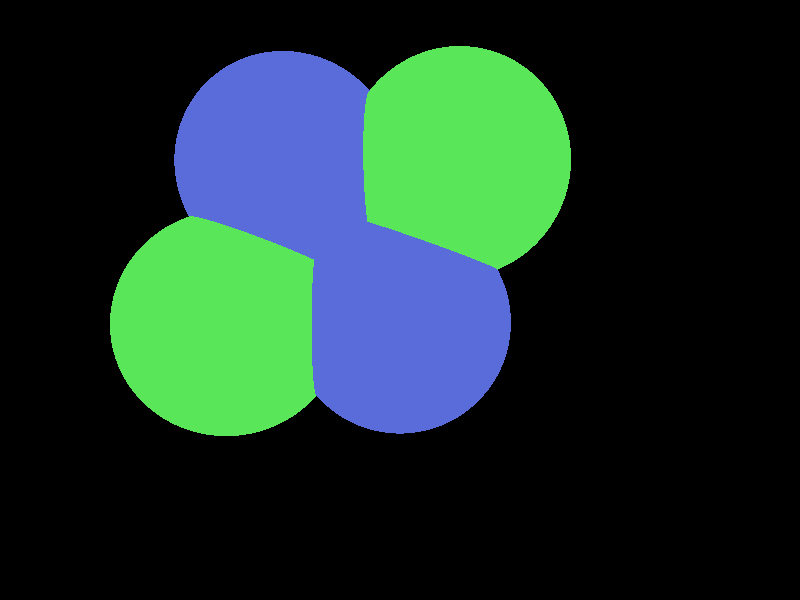                                      // Optics Tests. Gustave Granroth. 9/19/2015.
// Use 'Initial_frame=1 Final_Frame=120' in the commad window for animations.

#version 3.7;        
#include "textures.inc" 
#include "colors.inc" 
#include "glass.inc"

#include "stones.inc"

// Using physically-realistic light settings, enabling refraction and reflection, with maximum tracing depth.
global_settings {
  assumed_gamma 1.0
  ambient_light rgb<0.05,0.05,0.05>
}

camera {
  right x*image_width/image_height
  location  <0, 6, 0>
  look_at   <0,0,0>
}

            
// create a regular point light source
light_source {
  0*x                  // light's position (translated below)
  color rgb <0.8,0.8,0.8>    // light's color
  translate <-30, 12, 40>
}       
           
           // Basic reflection facet shape
#declare GGlass=
  material {
    texture{ Chrome_Metal pigment {color rgb<0.1,0.15,0.7> } 
                 normal { facets coords 1.5 scale 0.8}
                 finish { phong 0.6 reflection{ 0.1 } }
               }
    
  } 
           
  // Basic reflection facet shape
#declare GGlass2=
  material {
    texture{ Chrome_Metal pigment {color rgb<0.1,0.8,0.1> } 
                 normal { facets coords 1.5 scale 0.8}
                 finish { phong 0.6 reflection{ 0.1 } }
               }
    
  } 
   
#declare OffsetHeight=1;
         
//Cool sphere lights
light_source {
  0*x
  color rgb <0.2,0.8,0.2>
  // light_source { ...
  // put this inside a light_source to give it a visible appearance
  looks_like { sphere { <0.5, 0.6, 0.2 + OffsetHeight>, 1 material { GGlass2 } } }

}
            
            

//Cool sphere lights
light_source {
  0*x
  color rgb <0.2,0.8,0.2>
  // light_source { ...
  // put this inside a light_source to give it a visible appearance
  looks_like { sphere { <-1.5, 0.6, -1.2 + OffsetHeight>, 1 material { GGlass2 } } }

} 

// parallel world lights
#declare ParallelStrength = 0.01;
light_source {
  0*x
  color rgb ParallelStrength
   parallel
   point_at <0, 0, 1>
}
light_source {
  0*x
  color rgb ParallelStrength
   parallel
   point_at <0, 0, -1>
}
light_source {
  0*x
  color rgb ParallelStrength
   parallel
   point_at <0, 1, 0>
}
light_source {
  0*x
  color rgb ParallelStrength
   parallel
   point_at <0, -1, 0>
}
light_source {
  0*x
  color rgb ParallelStrength
   parallel
   point_at <1, 0, 0>
}
light_source {
  0*x
  color rgb ParallelStrength
   parallel
   point_at <-1, 0, 0>
}





// Basic cylinders and spheres
sphere {
  <-1, 0.5, 0.2 + OffsetHeight>, 1
  material { GGlass }
}                     
sphere {
  <0, 0.5, -1.2 + OffsetHeight>, 1
  material { GGlass }
}
